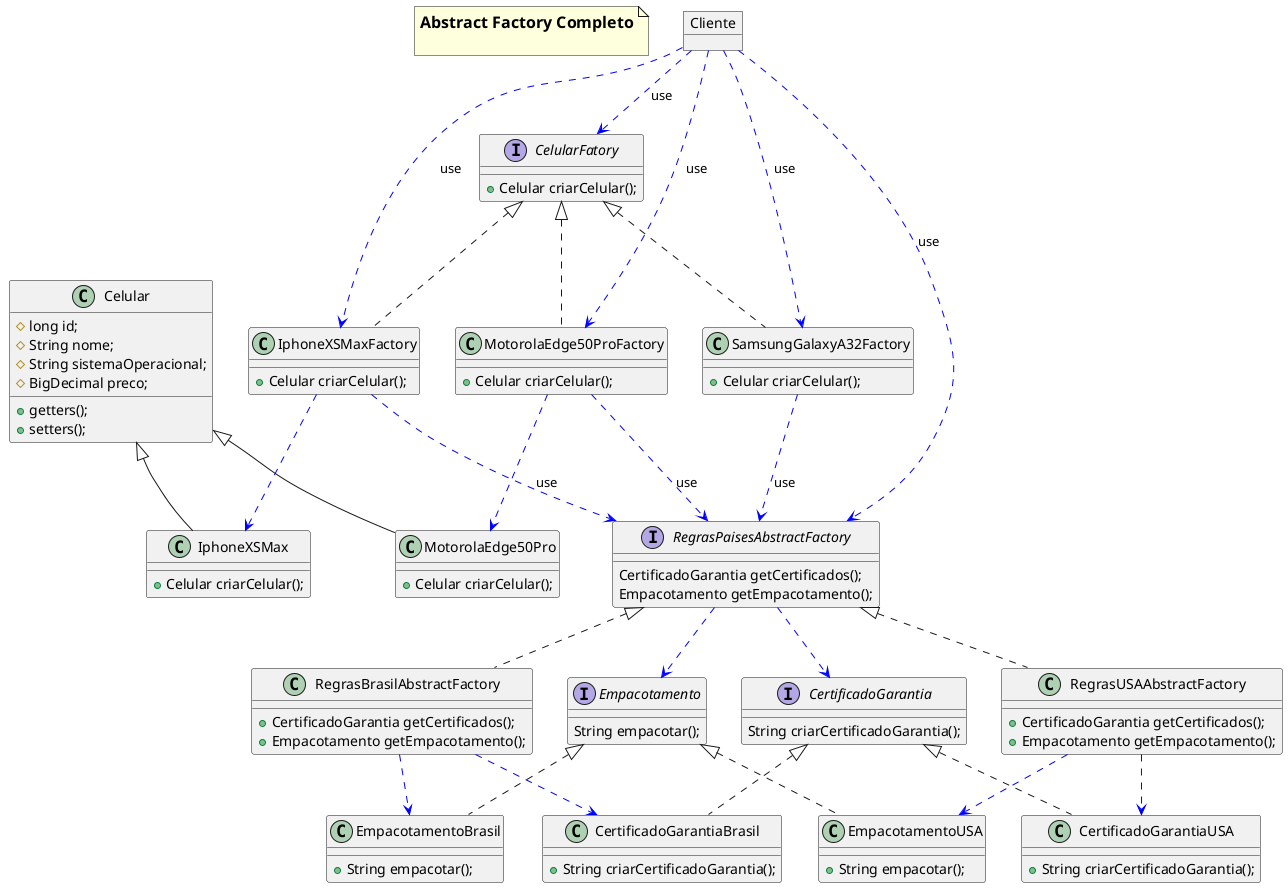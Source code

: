 @startuml
note as N1
  <size:16><b>Abstract Factory Completo

end note
'title Factory Method
object Cliente

interface CelularFatory {
    +Celular criarCelular();
}

class IphoneXSMaxFactory {
    +Celular criarCelular();
}

class MotorolaEdge50ProFactory {
    +Celular criarCelular();
}

class SamsungGalaxyA32Factory {
    +Celular criarCelular();
}

class Celular {
    # long id;
    # String nome;
    # String sistemaOperacional;
    # BigDecimal preco;
    + getters();
    + setters();
}

class IphoneXSMax {
    +Celular criarCelular();
}

class MotorolaEdge50Pro {
    +Celular criarCelular();
}

interface RegrasPaisesAbstractFactory {
    CertificadoGarantia getCertificados();
    Empacotamento getEmpacotamento();
}

class RegrasBrasilAbstractFactory {
    +CertificadoGarantia getCertificados();
    +Empacotamento getEmpacotamento();
}

class RegrasUSAAbstractFactory {
    +CertificadoGarantia getCertificados();
    +Empacotamento getEmpacotamento();
}

interface Empacotamento {
    String empacotar();
}

class EmpacotamentoBrasil {
    +String empacotar();
}

class EmpacotamentoUSA {
    +String empacotar();
}

interface CertificadoGarantia {
    String criarCertificadoGarantia();
}

class CertificadoGarantiaBrasil {
    +String criarCertificadoGarantia();
}

class CertificadoGarantiaUSA {
    +String criarCertificadoGarantia();
}

Cliente .[#blue].> CelularFatory :use

class IphoneXSMaxFactory implements CelularFatory
class MotorolaEdge50ProFactory implements CelularFatory
class SamsungGalaxyA32Factory implements CelularFatory

class IphoneXSMax extends Celular
class MotorolaEdge50Pro extends Celular

class RegrasBrasilAbstractFactory implements RegrasPaisesAbstractFactory
class RegrasUSAAbstractFactory implements RegrasPaisesAbstractFactory

class EmpacotamentoBrasil implements Empacotamento
class EmpacotamentoUSA implements Empacotamento

class CertificadoGarantiaBrasil implements CertificadoGarantia
class CertificadoGarantiaUSA implements CertificadoGarantia


Cliente .[#blue].> IphoneXSMaxFactory :use
Cliente .[#blue].> MotorolaEdge50ProFactory :use
Cliente .[#blue].> SamsungGalaxyA32Factory :use

Cliente .[#blue].> RegrasPaisesAbstractFactory :use
IphoneXSMaxFactory .[#blue].> RegrasPaisesAbstractFactory :use
MotorolaEdge50ProFactory .[#blue].> RegrasPaisesAbstractFactory :use
SamsungGalaxyA32Factory .[#blue].> RegrasPaisesAbstractFactory :use


IphoneXSMaxFactory .[#blue].> IphoneXSMax
MotorolaEdge50ProFactory .[#blue].> MotorolaEdge50Pro

RegrasPaisesAbstractFactory .[#blue].> Empacotamento
RegrasPaisesAbstractFactory .[#blue].> CertificadoGarantia

RegrasBrasilAbstractFactory .[#blue].> EmpacotamentoBrasil
RegrasBrasilAbstractFactory .[#blue].> CertificadoGarantiaBrasil

RegrasUSAAbstractFactory .[#blue].> EmpacotamentoUSA
RegrasUSAAbstractFactory .[#blue].> CertificadoGarantiaUSA
@enduml
